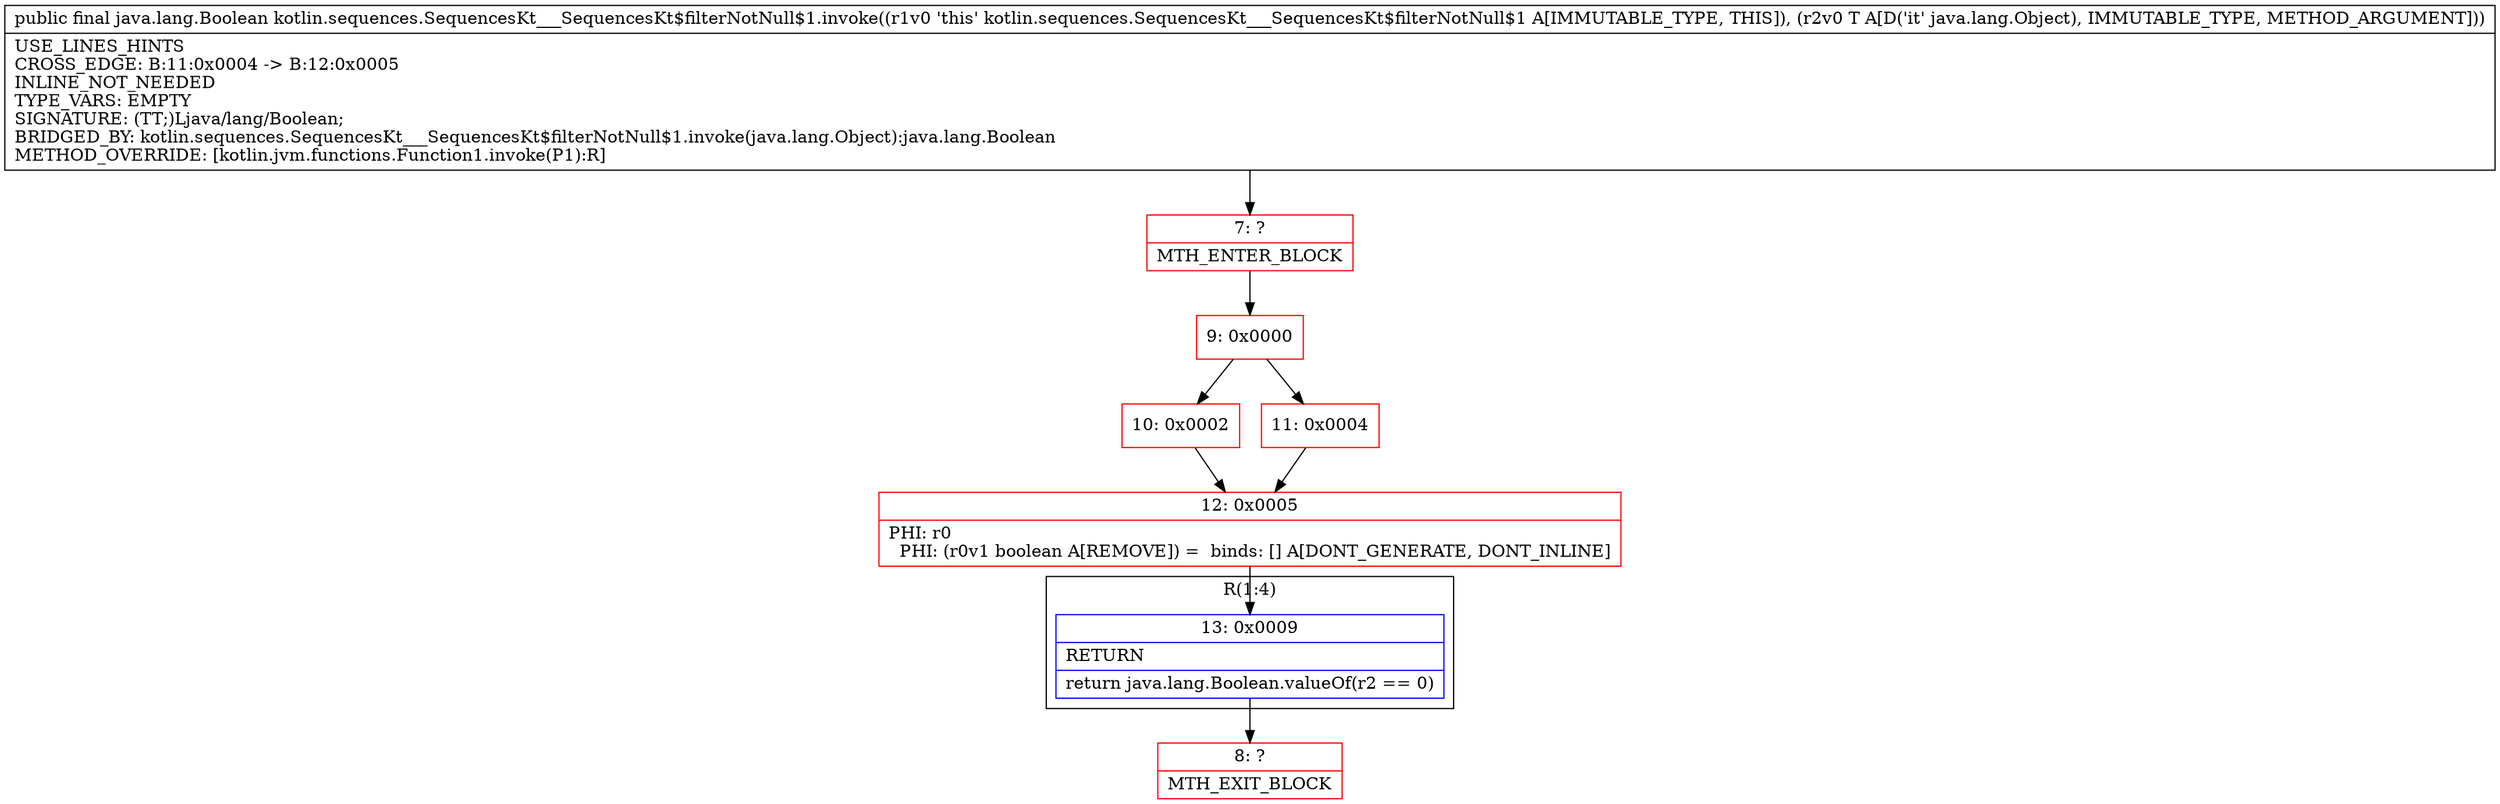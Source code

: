 digraph "CFG forkotlin.sequences.SequencesKt___SequencesKt$filterNotNull$1.invoke(Ljava\/lang\/Object;)Ljava\/lang\/Boolean;" {
subgraph cluster_Region_815349459 {
label = "R(1:4)";
node [shape=record,color=blue];
Node_13 [shape=record,label="{13\:\ 0x0009|RETURN\l|return java.lang.Boolean.valueOf(r2 == 0)\l}"];
}
Node_7 [shape=record,color=red,label="{7\:\ ?|MTH_ENTER_BLOCK\l}"];
Node_9 [shape=record,color=red,label="{9\:\ 0x0000}"];
Node_10 [shape=record,color=red,label="{10\:\ 0x0002}"];
Node_12 [shape=record,color=red,label="{12\:\ 0x0005|PHI: r0 \l  PHI: (r0v1 boolean A[REMOVE]) =  binds: [] A[DONT_GENERATE, DONT_INLINE]\l}"];
Node_8 [shape=record,color=red,label="{8\:\ ?|MTH_EXIT_BLOCK\l}"];
Node_11 [shape=record,color=red,label="{11\:\ 0x0004}"];
MethodNode[shape=record,label="{public final java.lang.Boolean kotlin.sequences.SequencesKt___SequencesKt$filterNotNull$1.invoke((r1v0 'this' kotlin.sequences.SequencesKt___SequencesKt$filterNotNull$1 A[IMMUTABLE_TYPE, THIS]), (r2v0 T A[D('it' java.lang.Object), IMMUTABLE_TYPE, METHOD_ARGUMENT]))  | USE_LINES_HINTS\lCROSS_EDGE: B:11:0x0004 \-\> B:12:0x0005\lINLINE_NOT_NEEDED\lTYPE_VARS: EMPTY\lSIGNATURE: (TT;)Ljava\/lang\/Boolean;\lBRIDGED_BY: kotlin.sequences.SequencesKt___SequencesKt$filterNotNull$1.invoke(java.lang.Object):java.lang.Boolean\lMETHOD_OVERRIDE: [kotlin.jvm.functions.Function1.invoke(P1):R]\l}"];
MethodNode -> Node_7;Node_13 -> Node_8;
Node_7 -> Node_9;
Node_9 -> Node_10;
Node_9 -> Node_11;
Node_10 -> Node_12;
Node_12 -> Node_13;
Node_11 -> Node_12;
}

